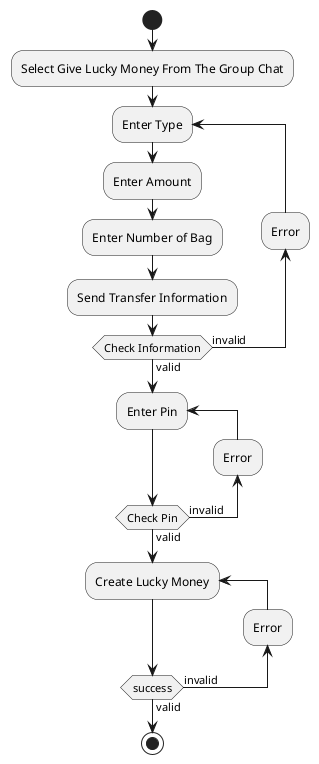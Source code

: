 
@startuml

!pragma useVerticalIf on

start

    :Select Give Lucky Money From The Group Chat;
    repeat :Enter Type;
    :Enter Amount;
    :Enter Number of Bag;
    :Send Transfer Information; 
    backward :Error;
    repeat while (Check Information) is (invalid) not (valid)

    repeat :Enter Pin;
    backward :Error;
    repeat while (Check Pin) is (invalid) not (valid)

    repeat :Create Lucky Money;
    backward :Error;
    repeat while (success) is (invalid) not (valid)

stop

@enduml